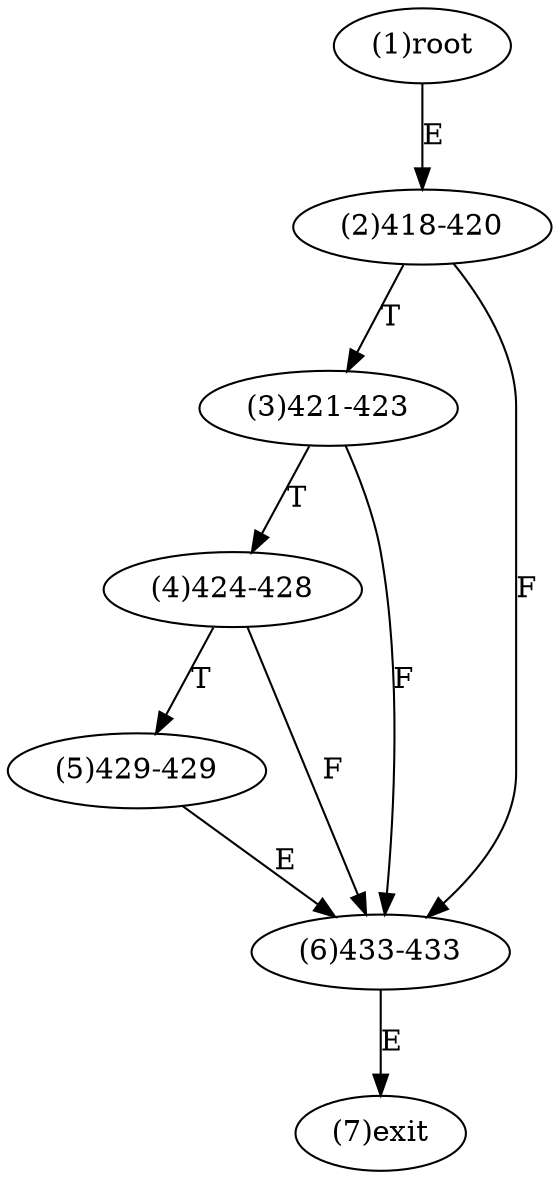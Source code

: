 digraph "" { 
1[ label="(1)root"];
2[ label="(2)418-420"];
3[ label="(3)421-423"];
4[ label="(4)424-428"];
5[ label="(5)429-429"];
6[ label="(6)433-433"];
7[ label="(7)exit"];
1->2[ label="E"];
2->6[ label="F"];
2->3[ label="T"];
3->6[ label="F"];
3->4[ label="T"];
4->6[ label="F"];
4->5[ label="T"];
5->6[ label="E"];
6->7[ label="E"];
}